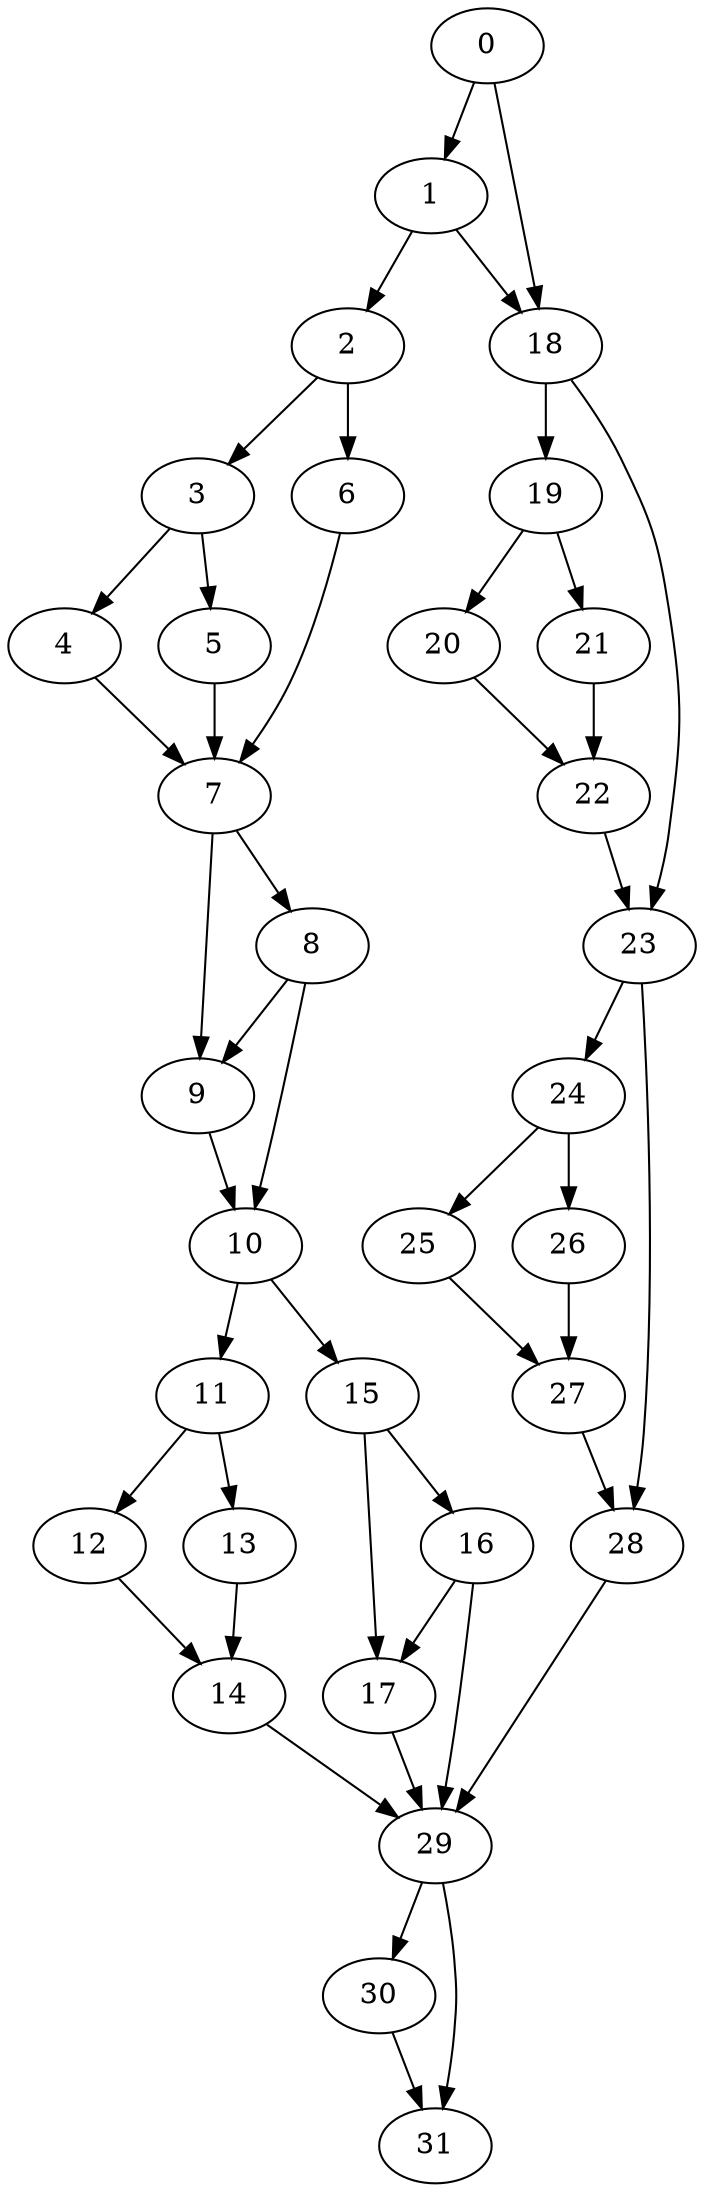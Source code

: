 digraph {
	0
	1
	2
	3
	4
	5
	6
	7
	8
	9
	10
	11
	12
	13
	14
	15
	16
	17
	18
	19
	20
	21
	22
	23
	24
	25
	26
	27
	28
	29
	30
	31
	1 -> 2
	2 -> 3
	12 -> 14
	13 -> 14
	21 -> 22
	20 -> 22
	3 -> 5
	7 -> 8
	10 -> 11
	18 -> 19
	15 -> 17
	16 -> 17
	19 -> 21
	23 -> 24
	0 -> 1
	7 -> 9
	8 -> 9
	24 -> 25
	23 -> 28
	27 -> 28
	4 -> 7
	5 -> 7
	6 -> 7
	11 -> 13
	10 -> 15
	24 -> 26
	29 -> 30
	3 -> 4
	2 -> 6
	8 -> 10
	9 -> 10
	15 -> 16
	1 -> 18
	0 -> 18
	29 -> 31
	30 -> 31
	11 -> 12
	25 -> 27
	26 -> 27
	19 -> 20
	18 -> 23
	22 -> 23
	14 -> 29
	16 -> 29
	17 -> 29
	28 -> 29
}
